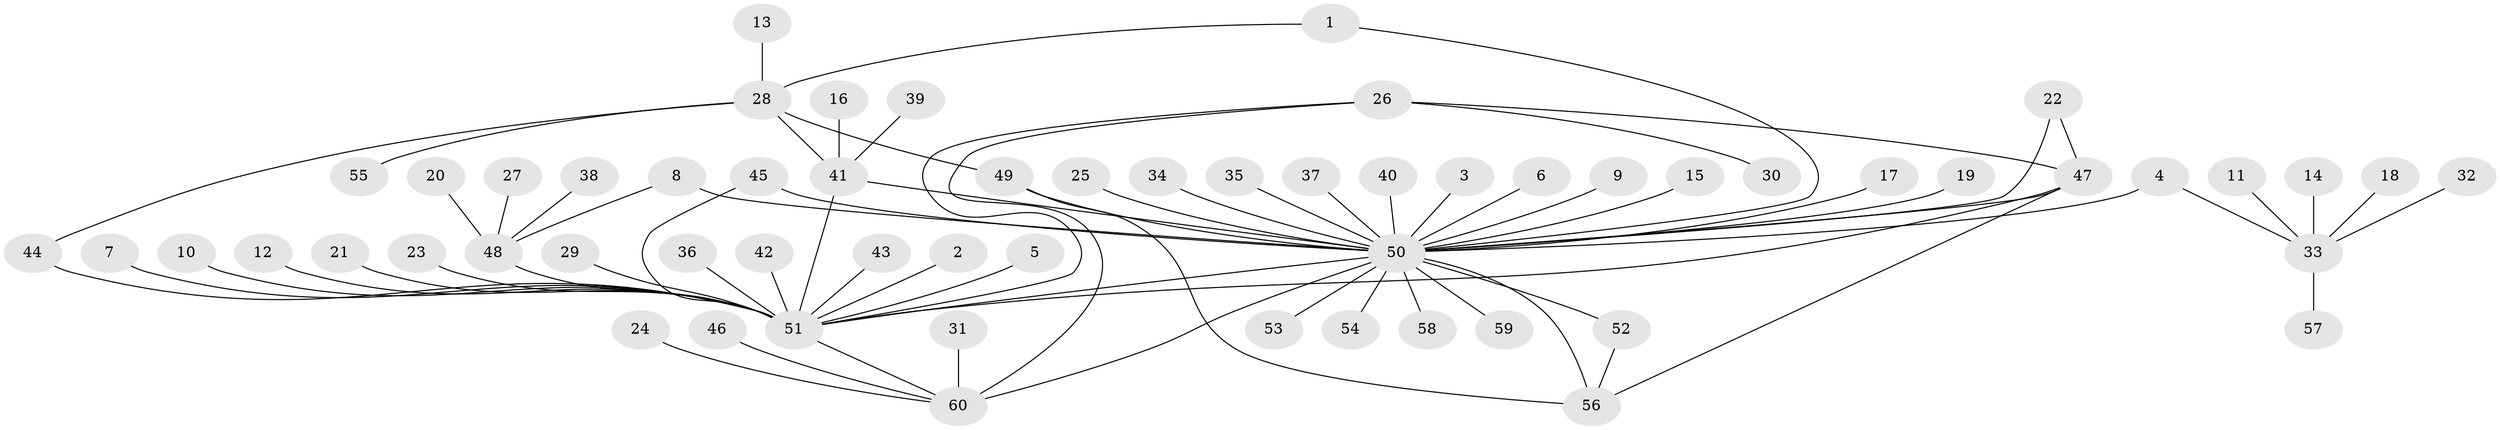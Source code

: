 // original degree distribution, {24: 0.008333333333333333, 7: 0.016666666666666666, 23: 0.008333333333333333, 3: 0.075, 2: 0.275, 5: 0.03333333333333333, 8: 0.008333333333333333, 1: 0.5333333333333333, 6: 0.025, 4: 0.016666666666666666}
// Generated by graph-tools (version 1.1) at 2025/49/03/09/25 03:49:53]
// undirected, 60 vertices, 73 edges
graph export_dot {
graph [start="1"]
  node [color=gray90,style=filled];
  1;
  2;
  3;
  4;
  5;
  6;
  7;
  8;
  9;
  10;
  11;
  12;
  13;
  14;
  15;
  16;
  17;
  18;
  19;
  20;
  21;
  22;
  23;
  24;
  25;
  26;
  27;
  28;
  29;
  30;
  31;
  32;
  33;
  34;
  35;
  36;
  37;
  38;
  39;
  40;
  41;
  42;
  43;
  44;
  45;
  46;
  47;
  48;
  49;
  50;
  51;
  52;
  53;
  54;
  55;
  56;
  57;
  58;
  59;
  60;
  1 -- 28 [weight=1.0];
  1 -- 50 [weight=1.0];
  2 -- 51 [weight=1.0];
  3 -- 50 [weight=1.0];
  4 -- 33 [weight=1.0];
  4 -- 50 [weight=1.0];
  5 -- 51 [weight=1.0];
  6 -- 50 [weight=1.0];
  7 -- 51 [weight=1.0];
  8 -- 48 [weight=1.0];
  8 -- 50 [weight=1.0];
  9 -- 50 [weight=1.0];
  10 -- 51 [weight=1.0];
  11 -- 33 [weight=1.0];
  12 -- 51 [weight=1.0];
  13 -- 28 [weight=1.0];
  14 -- 33 [weight=1.0];
  15 -- 50 [weight=1.0];
  16 -- 41 [weight=1.0];
  17 -- 50 [weight=1.0];
  18 -- 33 [weight=1.0];
  19 -- 50 [weight=1.0];
  20 -- 48 [weight=1.0];
  21 -- 51 [weight=1.0];
  22 -- 47 [weight=1.0];
  22 -- 50 [weight=1.0];
  23 -- 51 [weight=1.0];
  24 -- 60 [weight=1.0];
  25 -- 50 [weight=1.0];
  26 -- 30 [weight=1.0];
  26 -- 47 [weight=1.0];
  26 -- 51 [weight=1.0];
  26 -- 60 [weight=1.0];
  27 -- 48 [weight=1.0];
  28 -- 41 [weight=1.0];
  28 -- 44 [weight=1.0];
  28 -- 49 [weight=1.0];
  28 -- 55 [weight=1.0];
  29 -- 51 [weight=1.0];
  31 -- 60 [weight=1.0];
  32 -- 33 [weight=1.0];
  33 -- 57 [weight=1.0];
  34 -- 50 [weight=1.0];
  35 -- 50 [weight=1.0];
  36 -- 51 [weight=1.0];
  37 -- 50 [weight=1.0];
  38 -- 48 [weight=1.0];
  39 -- 41 [weight=1.0];
  40 -- 50 [weight=1.0];
  41 -- 50 [weight=1.0];
  41 -- 51 [weight=1.0];
  42 -- 51 [weight=1.0];
  43 -- 51 [weight=1.0];
  44 -- 51 [weight=1.0];
  45 -- 50 [weight=1.0];
  45 -- 51 [weight=1.0];
  46 -- 60 [weight=1.0];
  47 -- 50 [weight=1.0];
  47 -- 51 [weight=2.0];
  47 -- 56 [weight=1.0];
  48 -- 51 [weight=1.0];
  49 -- 50 [weight=1.0];
  49 -- 56 [weight=1.0];
  50 -- 51 [weight=1.0];
  50 -- 52 [weight=1.0];
  50 -- 53 [weight=1.0];
  50 -- 54 [weight=1.0];
  50 -- 56 [weight=1.0];
  50 -- 58 [weight=1.0];
  50 -- 59 [weight=1.0];
  50 -- 60 [weight=2.0];
  51 -- 60 [weight=1.0];
  52 -- 56 [weight=1.0];
}
